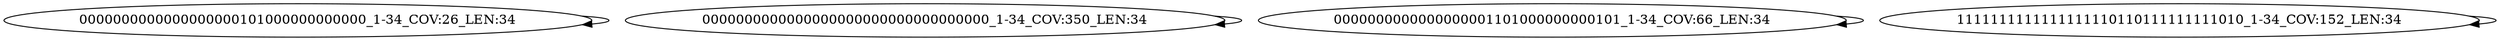 digraph G {
    "0000000000000000000101000000000000_1-34_COV:26_LEN:34" -> "0000000000000000000101000000000000_1-34_COV:26_LEN:34";
    "0000000000000000000000000000000000_1-34_COV:350_LEN:34" -> "0000000000000000000000000000000000_1-34_COV:350_LEN:34";
    "0000000000000000001101000000000101_1-34_COV:66_LEN:34" -> "0000000000000000001101000000000101_1-34_COV:66_LEN:34";
    "1111111111111111110110111111111010_1-34_COV:152_LEN:34" -> "1111111111111111110110111111111010_1-34_COV:152_LEN:34";
}
